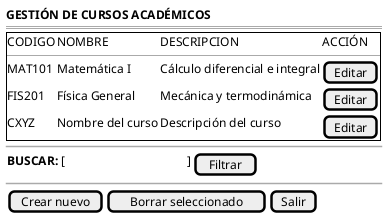 @startsalt abrirCursos-wireframe
{ 
<b>GESTIÓN DE CURSOS ACADÉMICOS</b>  
===
{+  CODIGO | NOMBRE | DESCRIPCION | ACCIÓN
  --|--|--|--
  MAT101 | Matemática I | Cálculo diferencial e integral | [Editar]
  FIS201 | Física General | Mecánica y termodinámica | [Editar]
  CXYZ | Nombre del curso | Descripción del curso | [Editar]
  }
  ~~
  {<b>BUSCAR:</b> [                                       ] | [Filtrar]}
  ~~
  {[Crear nuevo] | [Borrar seleccionado] | [Salir]}
}

@endsalt